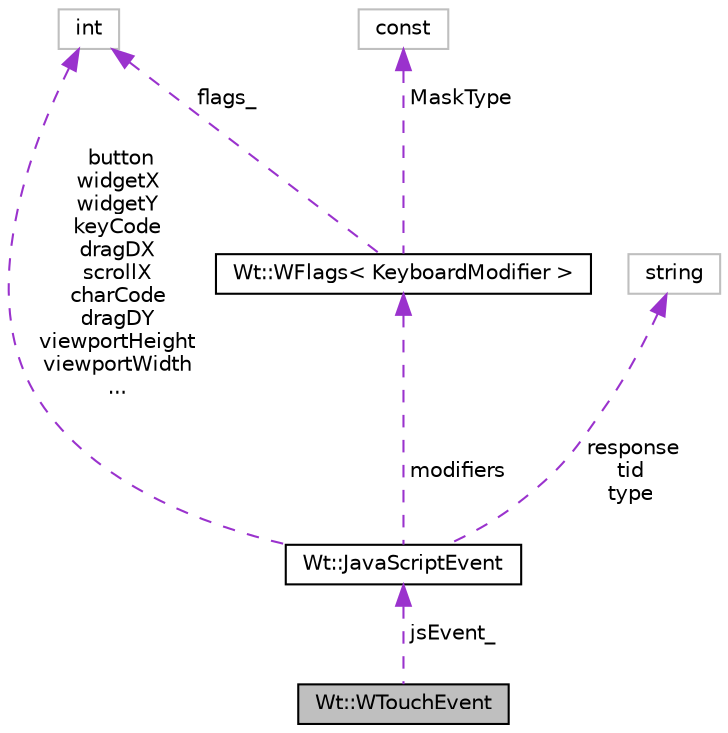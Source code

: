 digraph "Wt::WTouchEvent"
{
 // LATEX_PDF_SIZE
  edge [fontname="Helvetica",fontsize="10",labelfontname="Helvetica",labelfontsize="10"];
  node [fontname="Helvetica",fontsize="10",shape=record];
  Node1 [label="Wt::WTouchEvent",height=0.2,width=0.4,color="black", fillcolor="grey75", style="filled", fontcolor="black",tooltip="A class providing details for a touch event."];
  Node2 -> Node1 [dir="back",color="darkorchid3",fontsize="10",style="dashed",label=" jsEvent_" ,fontname="Helvetica"];
  Node2 [label="Wt::JavaScriptEvent",height=0.2,width=0.4,color="black", fillcolor="white", style="filled",URL="$classWt_1_1JavaScriptEvent.html",tooltip=" "];
  Node3 -> Node2 [dir="back",color="darkorchid3",fontsize="10",style="dashed",label=" modifiers" ,fontname="Helvetica"];
  Node3 [label="Wt::WFlags\< KeyboardModifier \>",height=0.2,width=0.4,color="black", fillcolor="white", style="filled",URL="$classWt_1_1WFlags.html",tooltip=" "];
  Node4 -> Node3 [dir="back",color="darkorchid3",fontsize="10",style="dashed",label=" flags_" ,fontname="Helvetica"];
  Node4 [label="int",height=0.2,width=0.4,color="grey75", fillcolor="white", style="filled",tooltip=" "];
  Node5 -> Node3 [dir="back",color="darkorchid3",fontsize="10",style="dashed",label=" MaskType" ,fontname="Helvetica"];
  Node5 [label="const",height=0.2,width=0.4,color="grey75", fillcolor="white", style="filled",tooltip=" "];
  Node4 -> Node2 [dir="back",color="darkorchid3",fontsize="10",style="dashed",label=" button\nwidgetX\nwidgetY\nkeyCode\ndragDX\nscrollX\ncharCode\ndragDY\nviewportHeight\nviewportWidth\n..." ,fontname="Helvetica"];
  Node6 -> Node2 [dir="back",color="darkorchid3",fontsize="10",style="dashed",label=" response\ntid\ntype" ,fontname="Helvetica"];
  Node6 [label="string",height=0.2,width=0.4,color="grey75", fillcolor="white", style="filled",tooltip=" "];
}
